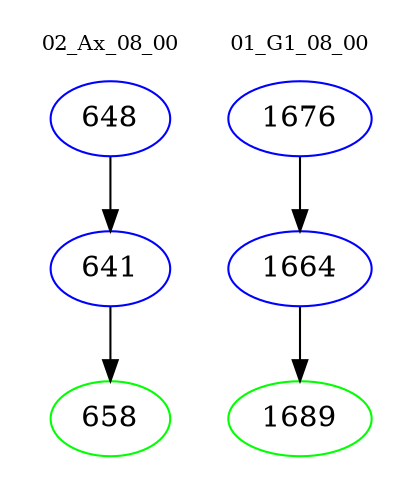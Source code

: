 digraph{
subgraph cluster_0 {
color = white
label = "02_Ax_08_00";
fontsize=10;
T0_648 [label="648", color="blue"]
T0_648 -> T0_641 [color="black"]
T0_641 [label="641", color="blue"]
T0_641 -> T0_658 [color="black"]
T0_658 [label="658", color="green"]
}
subgraph cluster_1 {
color = white
label = "01_G1_08_00";
fontsize=10;
T1_1676 [label="1676", color="blue"]
T1_1676 -> T1_1664 [color="black"]
T1_1664 [label="1664", color="blue"]
T1_1664 -> T1_1689 [color="black"]
T1_1689 [label="1689", color="green"]
}
}
